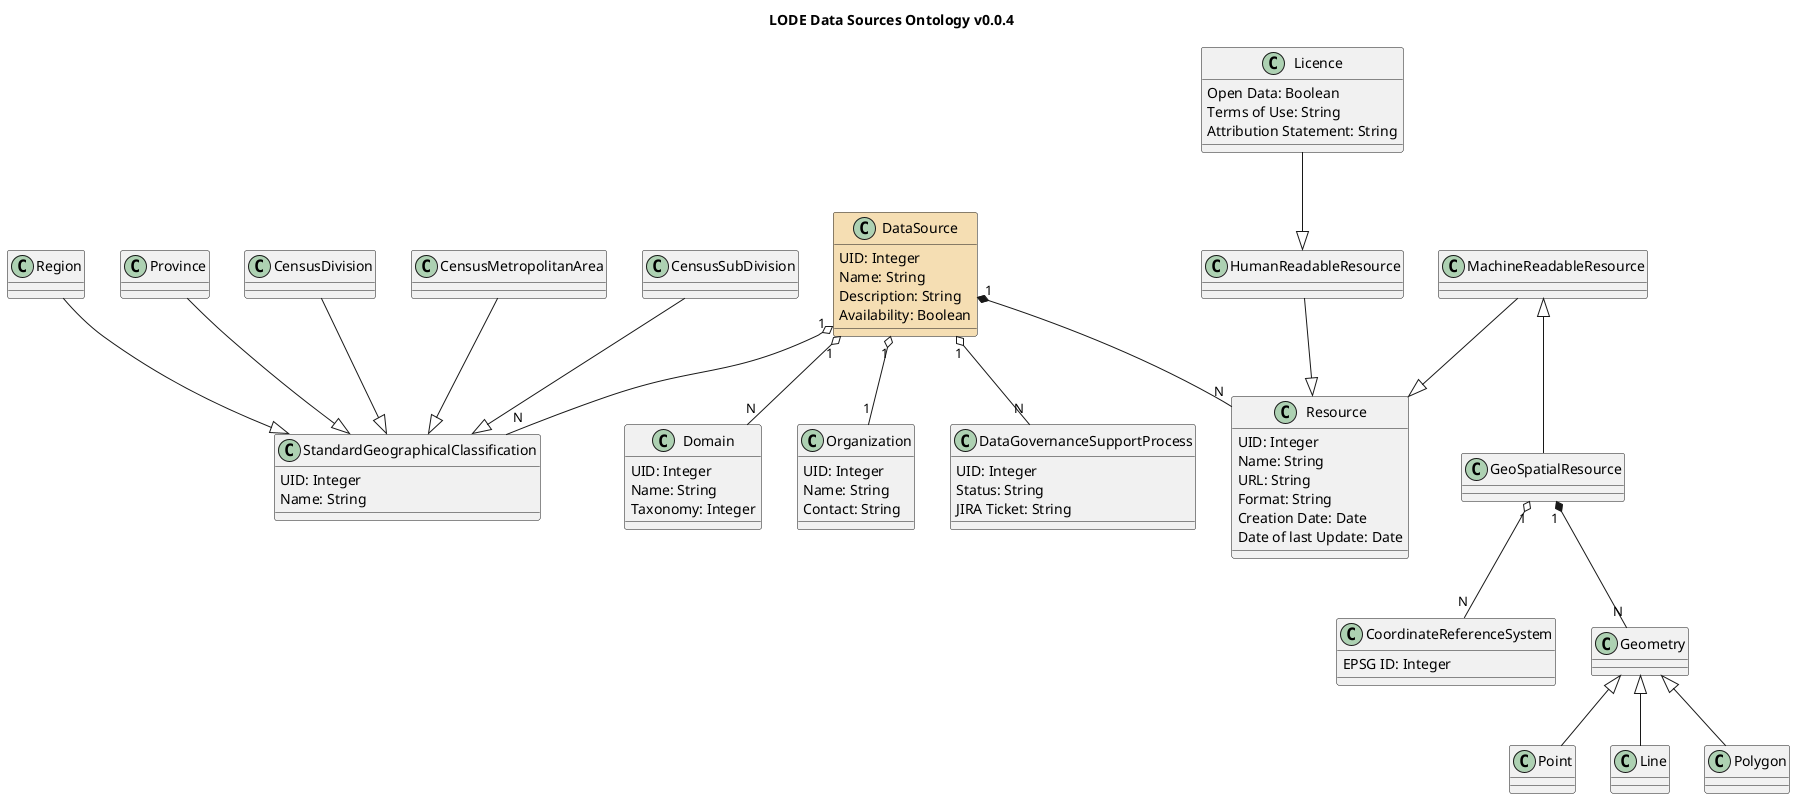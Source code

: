 @startuml LODE Data Sources Ontology

title LODE Data Sources Ontology v0.0.4

class DataSource #Wheat {

    UID: Integer
    Name: String
    Description: String
    Availability: Boolean
} 


class GeoSpatialResource 

MachineReadableResource <|-- GeoSpatialResource

class StandardGeographicalClassification {
    UID: Integer
    Name: String
}
class Region
class Province
class CensusDivision
class CensusMetropolitanArea
class CensusSubDivision

Region --|> StandardGeographicalClassification
Province --|> StandardGeographicalClassification
CensusDivision --|> StandardGeographicalClassification
CensusMetropolitanArea --|> StandardGeographicalClassification
CensusSubDivision --|> StandardGeographicalClassification

DataSource "1" o-- "N" StandardGeographicalClassification

class CoordinateReferenceSystem {
    EPSG ID: Integer
}

GeoSpatialResource "1" o-- "N" CoordinateReferenceSystem



class Domain {
    UID: Integer
    Name: String
    Taxonomy: Integer
}

DataSource "1" o-- "N" Domain

class Geometry
class Point 
class Line
class Polygon 

Geometry <|-- Point
Geometry <|-- Line
Geometry <|-- Polygon

GeoSpatialResource "1" *-- "N" Geometry

class Resource {
    UID: Integer
    Name: String
    URL: String
    Format: String
    Creation Date: Date
    Date of last Update: Date
}

class MachineReadableResource
class HumanReadableResource

class Licence {
    Open Data: Boolean
    Terms of Use: String
    Attribution Statement: String
}

MachineReadableResource --|> Resource
HumanReadableResource --|> Resource
Licence --|> HumanReadableResource

DataSource "1" *-- "N" Resource

class Organization {
    UID: Integer
    Name: String
    Contact: String
}

DataSource "1" o-- "1" Organization

class DataGovernanceSupportProcess {
    UID: Integer
    Status: String
    JIRA Ticket: String
}

DataSource "1" o-- "N"  DataGovernanceSupportProcess

@enduml
